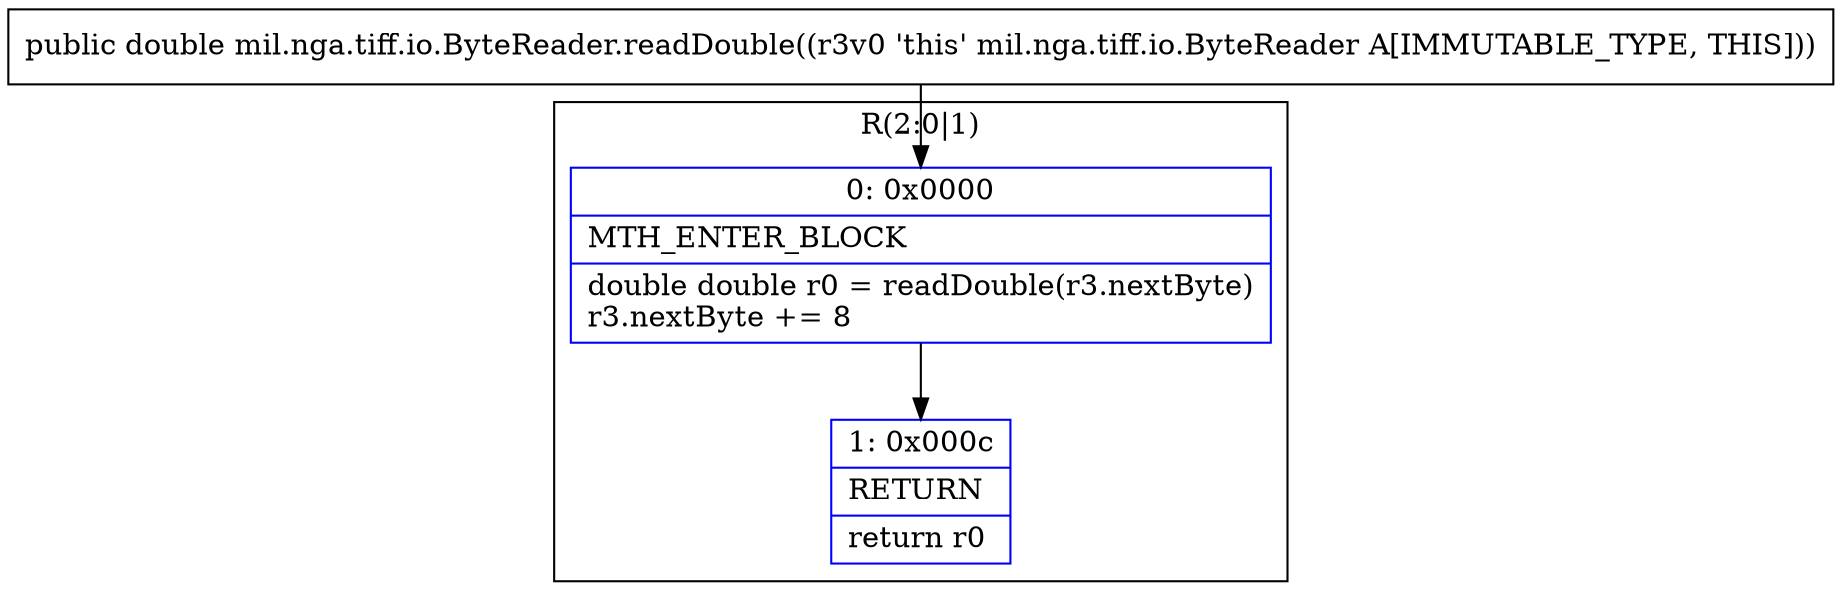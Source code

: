 digraph "CFG formil.nga.tiff.io.ByteReader.readDouble()D" {
subgraph cluster_Region_1951049081 {
label = "R(2:0|1)";
node [shape=record,color=blue];
Node_0 [shape=record,label="{0\:\ 0x0000|MTH_ENTER_BLOCK\l|double double r0 = readDouble(r3.nextByte)\lr3.nextByte += 8\l}"];
Node_1 [shape=record,label="{1\:\ 0x000c|RETURN\l|return r0\l}"];
}
MethodNode[shape=record,label="{public double mil.nga.tiff.io.ByteReader.readDouble((r3v0 'this' mil.nga.tiff.io.ByteReader A[IMMUTABLE_TYPE, THIS])) }"];
MethodNode -> Node_0;
Node_0 -> Node_1;
}


